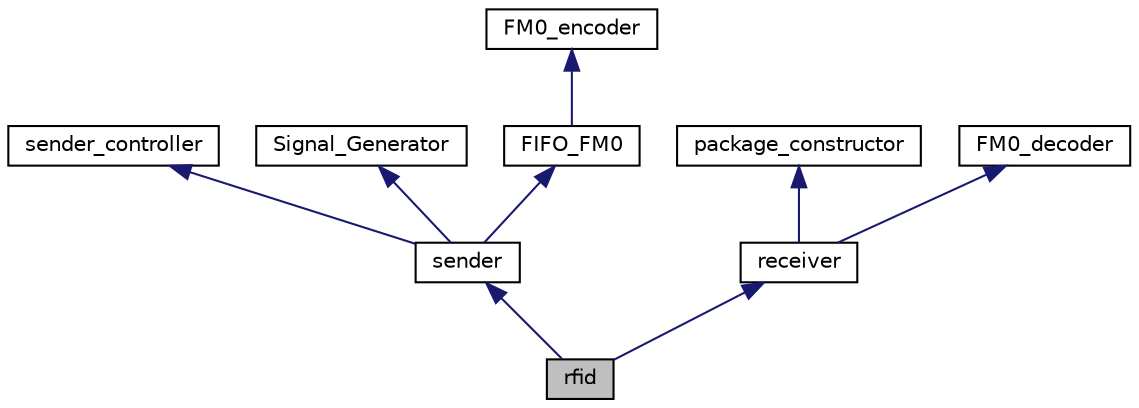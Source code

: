 digraph "rfid"
{
 // LATEX_PDF_SIZE
  edge [fontname="Helvetica",fontsize="10",labelfontname="Helvetica",labelfontsize="10"];
  node [fontname="Helvetica",fontsize="10",shape=record];
  Node1 [label="rfid",height=0.2,width=0.4,color="black", fillcolor="grey75", style="filled", fontcolor="black",tooltip="Project top level, instantiates the sender, receiver and Avalon Interface."];
  Node2 -> Node1 [dir="back",color="midnightblue",fontsize="10",style="solid",fontname="Helvetica"];
  Node2 [label="sender",height=0.2,width=0.4,color="black", fillcolor="white", style="filled",URL="$classsender.html",tooltip="Component responsible for encoding packets and sending them to the TAG."];
  Node3 -> Node2 [dir="back",color="midnightblue",fontsize="10",style="solid",fontname="Helvetica"];
  Node3 [label="sender_controller",height=0.2,width=0.4,color="black", fillcolor="white", style="filled",URL="$classsender__controller.html",tooltip="This component controls the state machine in the sender."];
  Node4 -> Node2 [dir="back",color="midnightblue",fontsize="10",style="solid",fontname="Helvetica"];
  Node4 [label="Signal_Generator",height=0.2,width=0.4,color="black", fillcolor="white", style="filled",URL="$class_signal___generator.html",tooltip="This component generates the preamble or framesync flag when requested."];
  Node5 -> Node2 [dir="back",color="midnightblue",fontsize="10",style="solid",fontname="Helvetica"];
  Node5 [label="FIFO_FM0",height=0.2,width=0.4,color="black", fillcolor="white", style="filled",URL="$class_f_i_f_o___f_m0.html",tooltip="Component that integrates the FIFO with the FM0 encoder."];
  Node6 -> Node5 [dir="back",color="midnightblue",fontsize="10",style="solid",fontname="Helvetica"];
  Node6 [label="FM0_encoder",height=0.2,width=0.4,color="black", fillcolor="white", style="filled",URL="$class_f_m0__encoder.html",tooltip="This component encodes the packets received from the NIOS II using FM0 encoding."];
  Node7 -> Node1 [dir="back",color="midnightblue",fontsize="10",style="solid",fontname="Helvetica"];
  Node7 [label="receiver",height=0.2,width=0.4,color="black", fillcolor="white", style="filled",URL="$classreceiver.html",tooltip="This component receives the encoded data from the TAG (DUT), decoding and sending them back to the NI..."];
  Node8 -> Node7 [dir="back",color="midnightblue",fontsize="10",style="solid",fontname="Helvetica"];
  Node8 [label="package_constructor",height=0.2,width=0.4,color="black", fillcolor="white", style="filled",URL="$classpackage__constructor.html",tooltip="This component stores the bits received from the decoder and groups them into 26 data bits + 6 mask b..."];
  Node9 -> Node7 [dir="back",color="midnightblue",fontsize="10",style="solid",fontname="Helvetica"];
  Node9 [label="FM0_decoder",height=0.2,width=0.4,color="black", fillcolor="white", style="filled",URL="$class_f_m0__decoder.html",tooltip="This component decodes the packets received from the TAG that have been encoded with FM0 encoding."];
}
